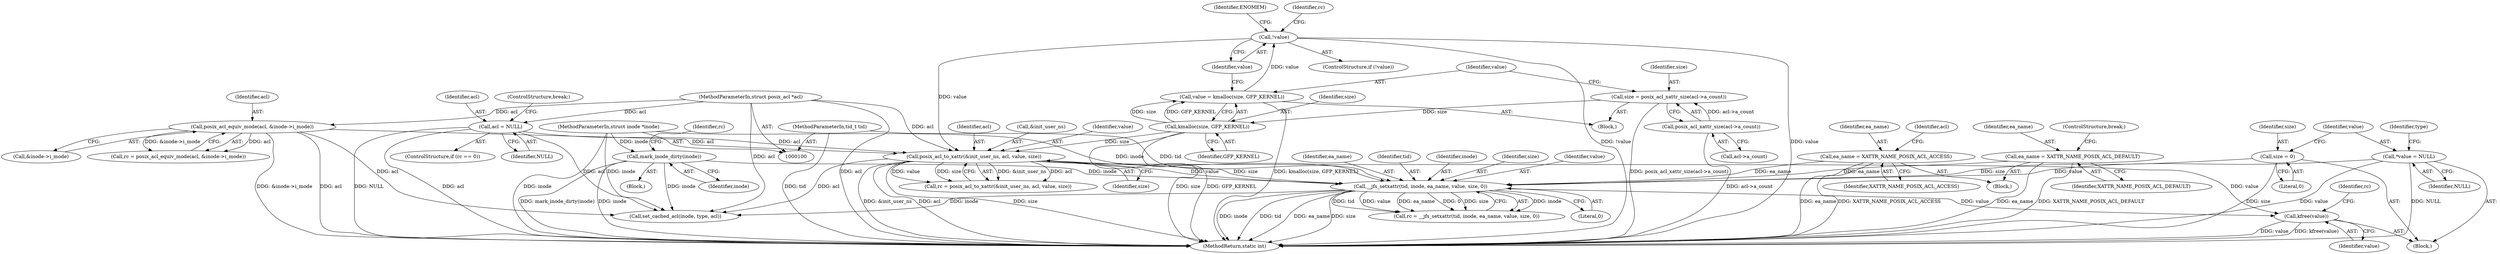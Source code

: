 digraph "1_linux_073931017b49d9458aa351605b43a7e34598caef_8@API" {
"1000207" [label="(Call,kfree(value))"];
"1000186" [label="(Call,posix_acl_to_xattr(&init_user_ns, acl, value, size))"];
"1000151" [label="(Call,acl = NULL)"];
"1000104" [label="(MethodParameterIn,struct posix_acl *acl)"];
"1000128" [label="(Call,posix_acl_equiv_mode(acl, &inode->i_mode))"];
"1000179" [label="(Call,!value)"];
"1000173" [label="(Call,value = kmalloc(size, GFP_KERNEL))"];
"1000175" [label="(Call,kmalloc(size, GFP_KERNEL))"];
"1000167" [label="(Call,size = posix_acl_xattr_size(acl->a_count))"];
"1000169" [label="(Call,posix_acl_xattr_size(acl->a_count))"];
"1000199" [label="(Call,__jfs_setxattr(tid, inode, ea_name, value, size, 0))"];
"1000101" [label="(MethodParameterIn,tid_t tid)"];
"1000145" [label="(Call,mark_inode_dirty(inode))"];
"1000102" [label="(MethodParameterIn,struct inode *inode)"];
"1000156" [label="(Call,ea_name = XATTR_NAME_POSIX_ACL_DEFAULT)"];
"1000120" [label="(Call,ea_name = XATTR_NAME_POSIX_ACL_ACCESS)"];
"1000113" [label="(Call,*value = NULL)"];
"1000109" [label="(Call,size = 0)"];
"1000105" [label="(Block,)"];
"1000211" [label="(Identifier,rc)"];
"1000189" [label="(Identifier,acl)"];
"1000129" [label="(Identifier,acl)"];
"1000125" [label="(Block,)"];
"1000178" [label="(ControlStructure,if (!value))"];
"1000104" [label="(MethodParameterIn,struct posix_acl *acl)"];
"1000157" [label="(Identifier,ea_name)"];
"1000202" [label="(Identifier,ea_name)"];
"1000115" [label="(Identifier,NULL)"];
"1000207" [label="(Call,kfree(value))"];
"1000191" [label="(Identifier,size)"];
"1000186" [label="(Call,posix_acl_to_xattr(&init_user_ns, acl, value, size))"];
"1000197" [label="(Call,rc = __jfs_setxattr(tid, inode, ea_name, value, size, 0))"];
"1000200" [label="(Identifier,tid)"];
"1000169" [label="(Call,posix_acl_xattr_size(acl->a_count))"];
"1000152" [label="(Identifier,acl)"];
"1000128" [label="(Call,posix_acl_equiv_mode(acl, &inode->i_mode))"];
"1000170" [label="(Call,acl->a_count)"];
"1000166" [label="(Block,)"];
"1000156" [label="(Call,ea_name = XATTR_NAME_POSIX_ACL_DEFAULT)"];
"1000187" [label="(Call,&init_user_ns)"];
"1000126" [label="(Call,rc = posix_acl_equiv_mode(acl, &inode->i_mode))"];
"1000212" [label="(Call,set_cached_acl(inode, type, acl))"];
"1000208" [label="(Identifier,value)"];
"1000153" [label="(Identifier,NULL)"];
"1000180" [label="(Identifier,value)"];
"1000174" [label="(Identifier,value)"];
"1000201" [label="(Identifier,inode)"];
"1000204" [label="(Identifier,size)"];
"1000113" [label="(Call,*value = NULL)"];
"1000218" [label="(MethodReturn,static int)"];
"1000121" [label="(Identifier,ea_name)"];
"1000117" [label="(Identifier,type)"];
"1000184" [label="(Call,rc = posix_acl_to_xattr(&init_user_ns, acl, value, size))"];
"1000110" [label="(Identifier,size)"];
"1000183" [label="(Identifier,ENOMEM)"];
"1000179" [label="(Call,!value)"];
"1000173" [label="(Call,value = kmalloc(size, GFP_KERNEL))"];
"1000167" [label="(Call,size = posix_acl_xattr_size(acl->a_count))"];
"1000111" [label="(Literal,0)"];
"1000203" [label="(Identifier,value)"];
"1000159" [label="(ControlStructure,break;)"];
"1000176" [label="(Identifier,size)"];
"1000120" [label="(Call,ea_name = XATTR_NAME_POSIX_ACL_ACCESS)"];
"1000124" [label="(Identifier,acl)"];
"1000190" [label="(Identifier,value)"];
"1000168" [label="(Identifier,size)"];
"1000158" [label="(Identifier,XATTR_NAME_POSIX_ACL_DEFAULT)"];
"1000185" [label="(Identifier,rc)"];
"1000101" [label="(MethodParameterIn,tid_t tid)"];
"1000175" [label="(Call,kmalloc(size, GFP_KERNEL))"];
"1000154" [label="(ControlStructure,break;)"];
"1000102" [label="(MethodParameterIn,struct inode *inode)"];
"1000146" [label="(Identifier,inode)"];
"1000122" [label="(Identifier,XATTR_NAME_POSIX_ACL_ACCESS)"];
"1000149" [label="(Identifier,rc)"];
"1000114" [label="(Identifier,value)"];
"1000199" [label="(Call,__jfs_setxattr(tid, inode, ea_name, value, size, 0))"];
"1000109" [label="(Call,size = 0)"];
"1000151" [label="(Call,acl = NULL)"];
"1000118" [label="(Block,)"];
"1000147" [label="(ControlStructure,if (rc == 0))"];
"1000177" [label="(Identifier,GFP_KERNEL)"];
"1000130" [label="(Call,&inode->i_mode)"];
"1000205" [label="(Literal,0)"];
"1000145" [label="(Call,mark_inode_dirty(inode))"];
"1000207" -> "1000105"  [label="AST: "];
"1000207" -> "1000208"  [label="CFG: "];
"1000208" -> "1000207"  [label="AST: "];
"1000211" -> "1000207"  [label="CFG: "];
"1000207" -> "1000218"  [label="DDG: value"];
"1000207" -> "1000218"  [label="DDG: kfree(value)"];
"1000186" -> "1000207"  [label="DDG: value"];
"1000199" -> "1000207"  [label="DDG: value"];
"1000186" -> "1000184"  [label="AST: "];
"1000186" -> "1000191"  [label="CFG: "];
"1000187" -> "1000186"  [label="AST: "];
"1000189" -> "1000186"  [label="AST: "];
"1000190" -> "1000186"  [label="AST: "];
"1000191" -> "1000186"  [label="AST: "];
"1000184" -> "1000186"  [label="CFG: "];
"1000186" -> "1000218"  [label="DDG: &init_user_ns"];
"1000186" -> "1000218"  [label="DDG: acl"];
"1000186" -> "1000218"  [label="DDG: size"];
"1000186" -> "1000184"  [label="DDG: &init_user_ns"];
"1000186" -> "1000184"  [label="DDG: acl"];
"1000186" -> "1000184"  [label="DDG: value"];
"1000186" -> "1000184"  [label="DDG: size"];
"1000151" -> "1000186"  [label="DDG: acl"];
"1000128" -> "1000186"  [label="DDG: acl"];
"1000104" -> "1000186"  [label="DDG: acl"];
"1000179" -> "1000186"  [label="DDG: value"];
"1000175" -> "1000186"  [label="DDG: size"];
"1000186" -> "1000199"  [label="DDG: value"];
"1000186" -> "1000199"  [label="DDG: size"];
"1000186" -> "1000212"  [label="DDG: acl"];
"1000151" -> "1000147"  [label="AST: "];
"1000151" -> "1000153"  [label="CFG: "];
"1000152" -> "1000151"  [label="AST: "];
"1000153" -> "1000151"  [label="AST: "];
"1000154" -> "1000151"  [label="CFG: "];
"1000151" -> "1000218"  [label="DDG: acl"];
"1000151" -> "1000218"  [label="DDG: NULL"];
"1000104" -> "1000151"  [label="DDG: acl"];
"1000151" -> "1000212"  [label="DDG: acl"];
"1000104" -> "1000100"  [label="AST: "];
"1000104" -> "1000218"  [label="DDG: acl"];
"1000104" -> "1000128"  [label="DDG: acl"];
"1000104" -> "1000212"  [label="DDG: acl"];
"1000128" -> "1000126"  [label="AST: "];
"1000128" -> "1000130"  [label="CFG: "];
"1000129" -> "1000128"  [label="AST: "];
"1000130" -> "1000128"  [label="AST: "];
"1000126" -> "1000128"  [label="CFG: "];
"1000128" -> "1000218"  [label="DDG: &inode->i_mode"];
"1000128" -> "1000218"  [label="DDG: acl"];
"1000128" -> "1000126"  [label="DDG: acl"];
"1000128" -> "1000126"  [label="DDG: &inode->i_mode"];
"1000128" -> "1000212"  [label="DDG: acl"];
"1000179" -> "1000178"  [label="AST: "];
"1000179" -> "1000180"  [label="CFG: "];
"1000180" -> "1000179"  [label="AST: "];
"1000183" -> "1000179"  [label="CFG: "];
"1000185" -> "1000179"  [label="CFG: "];
"1000179" -> "1000218"  [label="DDG: !value"];
"1000179" -> "1000218"  [label="DDG: value"];
"1000173" -> "1000179"  [label="DDG: value"];
"1000173" -> "1000166"  [label="AST: "];
"1000173" -> "1000175"  [label="CFG: "];
"1000174" -> "1000173"  [label="AST: "];
"1000175" -> "1000173"  [label="AST: "];
"1000180" -> "1000173"  [label="CFG: "];
"1000173" -> "1000218"  [label="DDG: kmalloc(size, GFP_KERNEL)"];
"1000175" -> "1000173"  [label="DDG: size"];
"1000175" -> "1000173"  [label="DDG: GFP_KERNEL"];
"1000175" -> "1000177"  [label="CFG: "];
"1000176" -> "1000175"  [label="AST: "];
"1000177" -> "1000175"  [label="AST: "];
"1000175" -> "1000218"  [label="DDG: size"];
"1000175" -> "1000218"  [label="DDG: GFP_KERNEL"];
"1000167" -> "1000175"  [label="DDG: size"];
"1000167" -> "1000166"  [label="AST: "];
"1000167" -> "1000169"  [label="CFG: "];
"1000168" -> "1000167"  [label="AST: "];
"1000169" -> "1000167"  [label="AST: "];
"1000174" -> "1000167"  [label="CFG: "];
"1000167" -> "1000218"  [label="DDG: posix_acl_xattr_size(acl->a_count)"];
"1000169" -> "1000167"  [label="DDG: acl->a_count"];
"1000169" -> "1000170"  [label="CFG: "];
"1000170" -> "1000169"  [label="AST: "];
"1000169" -> "1000218"  [label="DDG: acl->a_count"];
"1000199" -> "1000197"  [label="AST: "];
"1000199" -> "1000205"  [label="CFG: "];
"1000200" -> "1000199"  [label="AST: "];
"1000201" -> "1000199"  [label="AST: "];
"1000202" -> "1000199"  [label="AST: "];
"1000203" -> "1000199"  [label="AST: "];
"1000204" -> "1000199"  [label="AST: "];
"1000205" -> "1000199"  [label="AST: "];
"1000197" -> "1000199"  [label="CFG: "];
"1000199" -> "1000218"  [label="DDG: inode"];
"1000199" -> "1000218"  [label="DDG: tid"];
"1000199" -> "1000218"  [label="DDG: ea_name"];
"1000199" -> "1000218"  [label="DDG: size"];
"1000199" -> "1000197"  [label="DDG: inode"];
"1000199" -> "1000197"  [label="DDG: tid"];
"1000199" -> "1000197"  [label="DDG: value"];
"1000199" -> "1000197"  [label="DDG: ea_name"];
"1000199" -> "1000197"  [label="DDG: 0"];
"1000199" -> "1000197"  [label="DDG: size"];
"1000101" -> "1000199"  [label="DDG: tid"];
"1000145" -> "1000199"  [label="DDG: inode"];
"1000102" -> "1000199"  [label="DDG: inode"];
"1000156" -> "1000199"  [label="DDG: ea_name"];
"1000120" -> "1000199"  [label="DDG: ea_name"];
"1000113" -> "1000199"  [label="DDG: value"];
"1000109" -> "1000199"  [label="DDG: size"];
"1000199" -> "1000212"  [label="DDG: inode"];
"1000101" -> "1000100"  [label="AST: "];
"1000101" -> "1000218"  [label="DDG: tid"];
"1000145" -> "1000125"  [label="AST: "];
"1000145" -> "1000146"  [label="CFG: "];
"1000146" -> "1000145"  [label="AST: "];
"1000149" -> "1000145"  [label="CFG: "];
"1000145" -> "1000218"  [label="DDG: mark_inode_dirty(inode)"];
"1000145" -> "1000218"  [label="DDG: inode"];
"1000102" -> "1000145"  [label="DDG: inode"];
"1000145" -> "1000212"  [label="DDG: inode"];
"1000102" -> "1000100"  [label="AST: "];
"1000102" -> "1000218"  [label="DDG: inode"];
"1000102" -> "1000212"  [label="DDG: inode"];
"1000156" -> "1000118"  [label="AST: "];
"1000156" -> "1000158"  [label="CFG: "];
"1000157" -> "1000156"  [label="AST: "];
"1000158" -> "1000156"  [label="AST: "];
"1000159" -> "1000156"  [label="CFG: "];
"1000156" -> "1000218"  [label="DDG: ea_name"];
"1000156" -> "1000218"  [label="DDG: XATTR_NAME_POSIX_ACL_DEFAULT"];
"1000120" -> "1000118"  [label="AST: "];
"1000120" -> "1000122"  [label="CFG: "];
"1000121" -> "1000120"  [label="AST: "];
"1000122" -> "1000120"  [label="AST: "];
"1000124" -> "1000120"  [label="CFG: "];
"1000120" -> "1000218"  [label="DDG: ea_name"];
"1000120" -> "1000218"  [label="DDG: XATTR_NAME_POSIX_ACL_ACCESS"];
"1000113" -> "1000105"  [label="AST: "];
"1000113" -> "1000115"  [label="CFG: "];
"1000114" -> "1000113"  [label="AST: "];
"1000115" -> "1000113"  [label="AST: "];
"1000117" -> "1000113"  [label="CFG: "];
"1000113" -> "1000218"  [label="DDG: value"];
"1000113" -> "1000218"  [label="DDG: NULL"];
"1000109" -> "1000105"  [label="AST: "];
"1000109" -> "1000111"  [label="CFG: "];
"1000110" -> "1000109"  [label="AST: "];
"1000111" -> "1000109"  [label="AST: "];
"1000114" -> "1000109"  [label="CFG: "];
"1000109" -> "1000218"  [label="DDG: size"];
}
